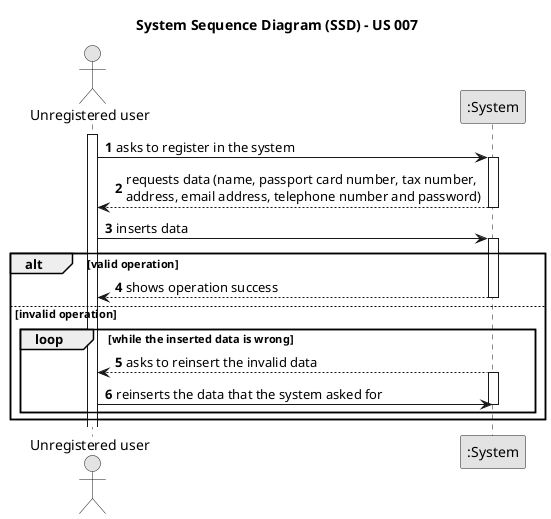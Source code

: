 @startuml
skinparam monochrome true
skinparam packageStyle rectangle
skinparam shadowing false

title System Sequence Diagram (SSD) - US 007

autonumber

actor "Unregistered user" as unregisteredUser
participant ":System" as System
activate unregisteredUser

    unregisteredUser -> System : asks to register in the system
    activate System

        System --> unregisteredUser : requests data (name, passport card number, tax number, \naddress, email address, telephone number and password)
    deactivate System

    unregisteredUser -> System : inserts data
    activate System
    alt valid operation

    System --> unregisteredUser : shows operation success
    deactivate System

    else invalid operation

    loop while the inserted data is wrong

    System --> unregisteredUser : asks to reinsert the invalid data
    activate System

    unregisteredUser -> System : reinserts the data that the system asked for
    deactivate System

    end

    end

    deactivate System

@enduml